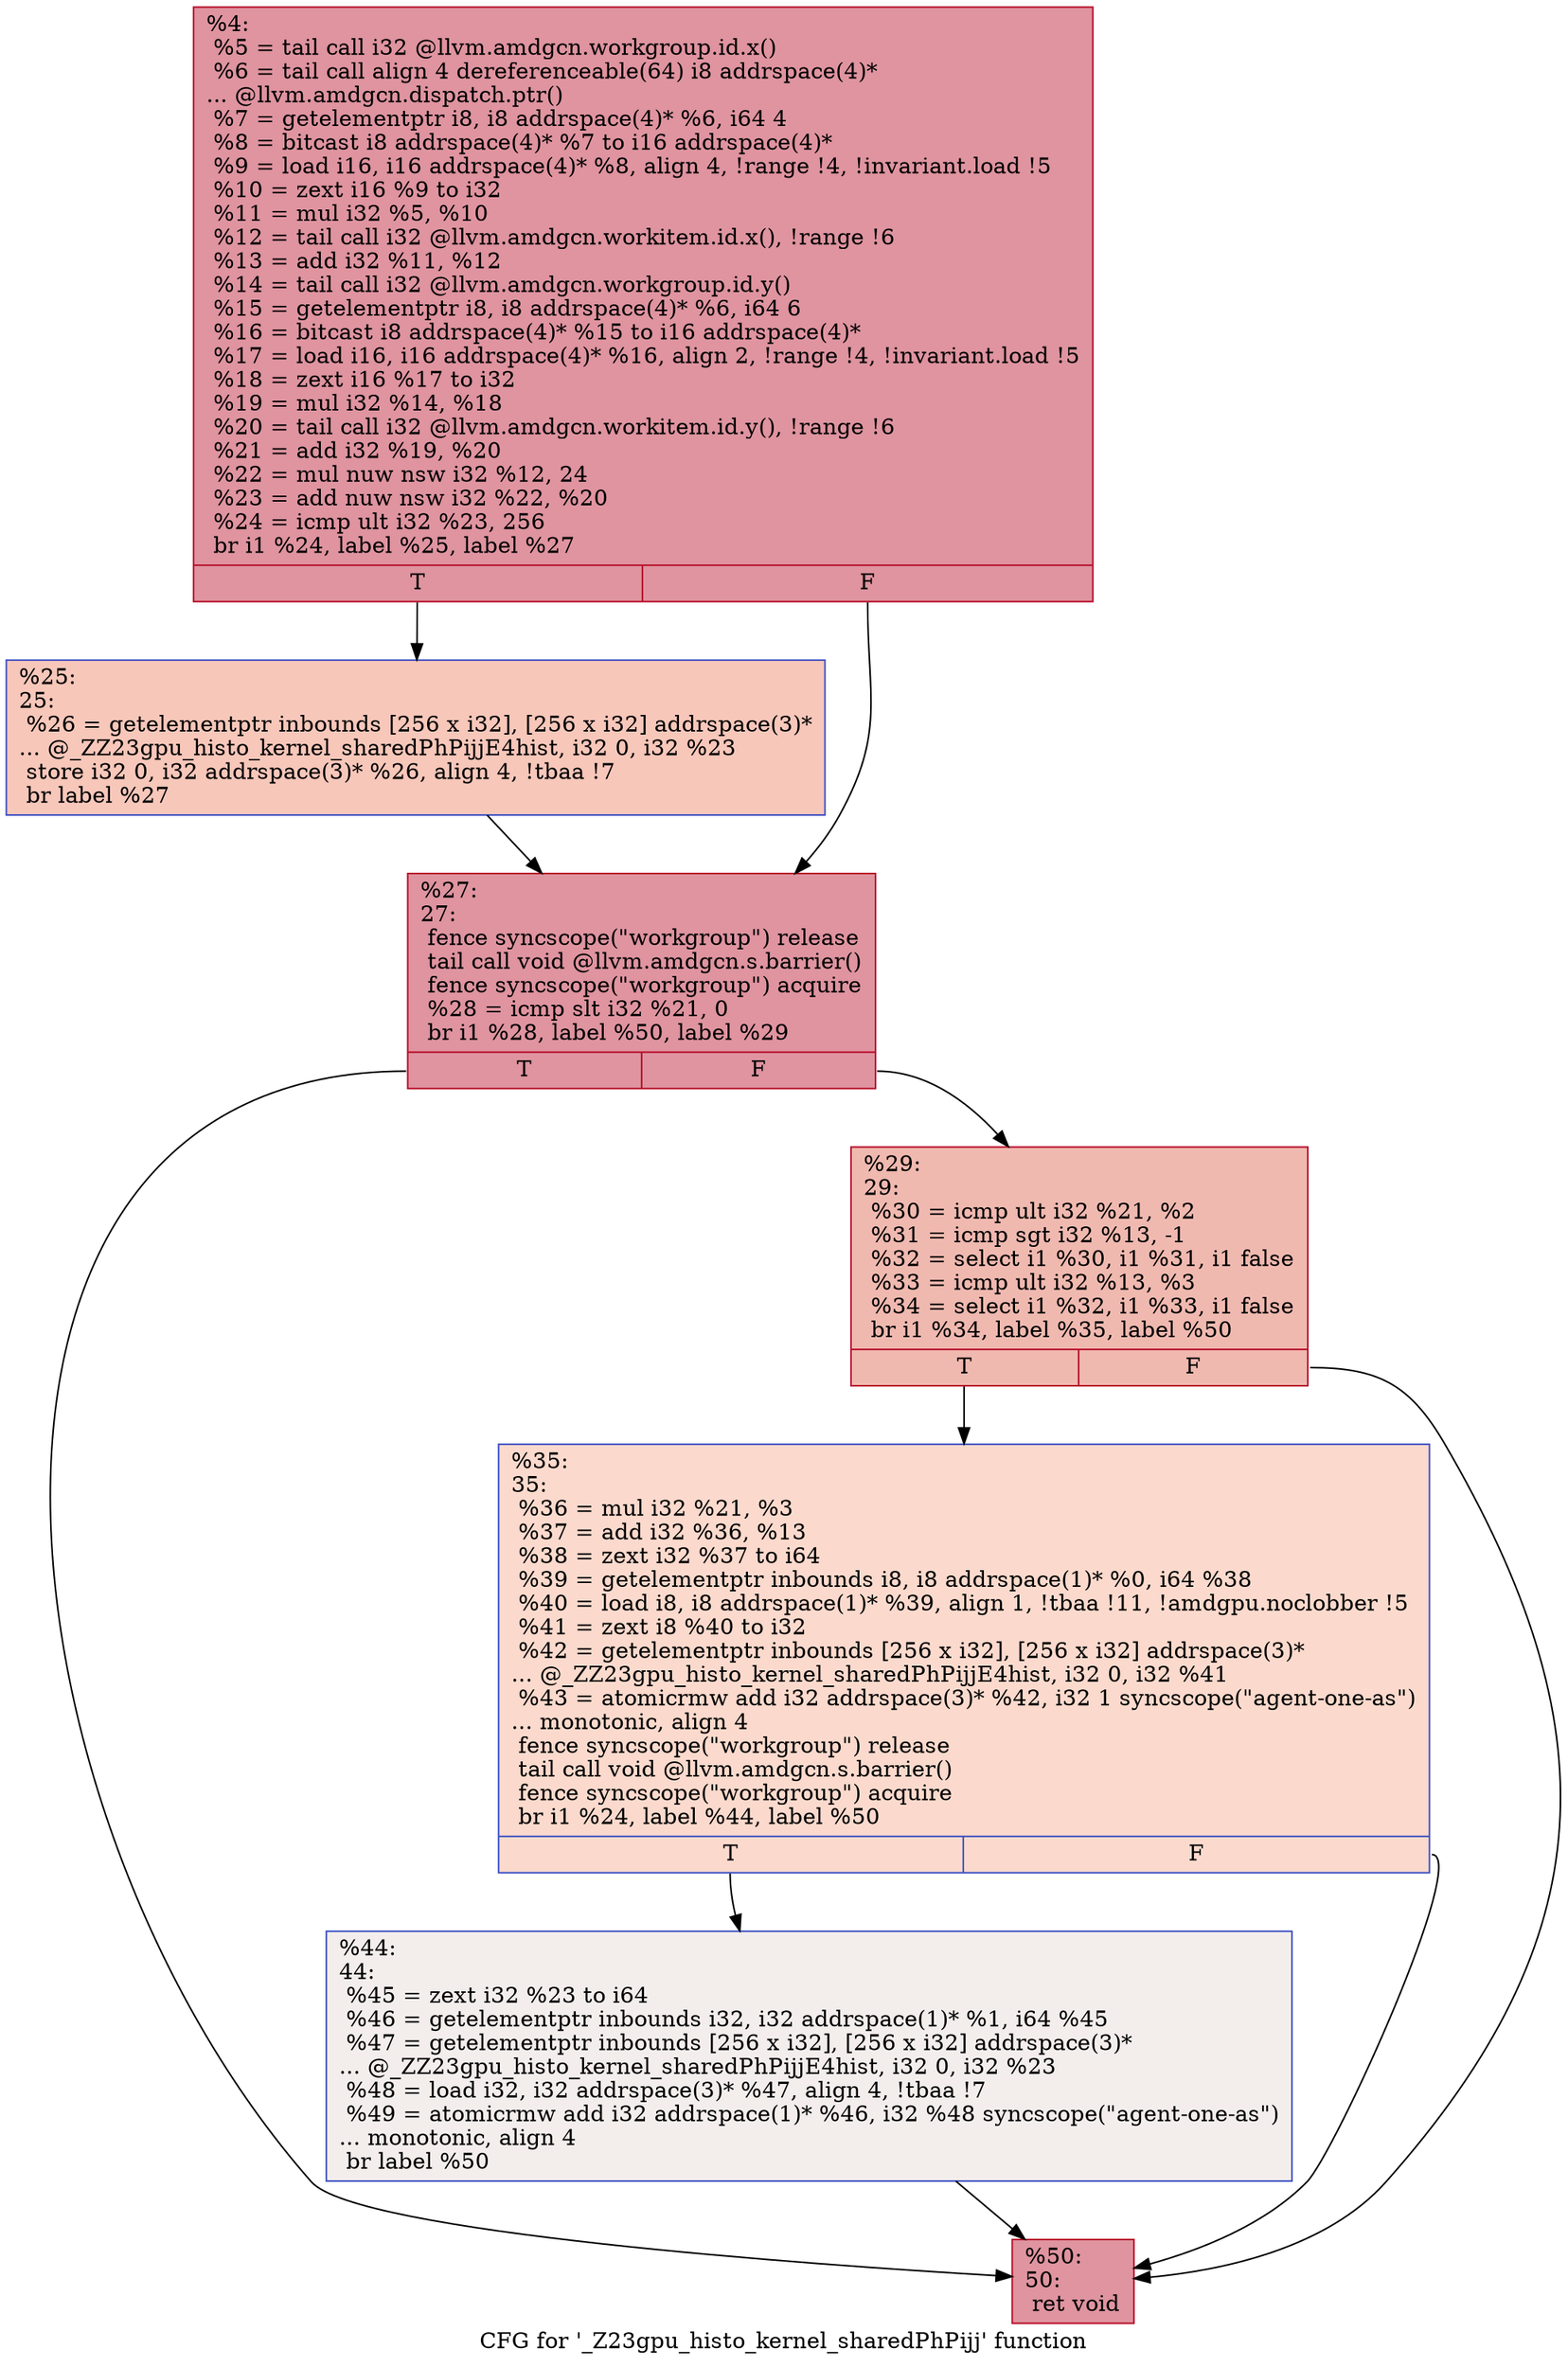 digraph "CFG for '_Z23gpu_histo_kernel_sharedPhPijj' function" {
	label="CFG for '_Z23gpu_histo_kernel_sharedPhPijj' function";

	Node0x62ac4f0 [shape=record,color="#b70d28ff", style=filled, fillcolor="#b70d2870",label="{%4:\l  %5 = tail call i32 @llvm.amdgcn.workgroup.id.x()\l  %6 = tail call align 4 dereferenceable(64) i8 addrspace(4)*\l... @llvm.amdgcn.dispatch.ptr()\l  %7 = getelementptr i8, i8 addrspace(4)* %6, i64 4\l  %8 = bitcast i8 addrspace(4)* %7 to i16 addrspace(4)*\l  %9 = load i16, i16 addrspace(4)* %8, align 4, !range !4, !invariant.load !5\l  %10 = zext i16 %9 to i32\l  %11 = mul i32 %5, %10\l  %12 = tail call i32 @llvm.amdgcn.workitem.id.x(), !range !6\l  %13 = add i32 %11, %12\l  %14 = tail call i32 @llvm.amdgcn.workgroup.id.y()\l  %15 = getelementptr i8, i8 addrspace(4)* %6, i64 6\l  %16 = bitcast i8 addrspace(4)* %15 to i16 addrspace(4)*\l  %17 = load i16, i16 addrspace(4)* %16, align 2, !range !4, !invariant.load !5\l  %18 = zext i16 %17 to i32\l  %19 = mul i32 %14, %18\l  %20 = tail call i32 @llvm.amdgcn.workitem.id.y(), !range !6\l  %21 = add i32 %19, %20\l  %22 = mul nuw nsw i32 %12, 24\l  %23 = add nuw nsw i32 %22, %20\l  %24 = icmp ult i32 %23, 256\l  br i1 %24, label %25, label %27\l|{<s0>T|<s1>F}}"];
	Node0x62ac4f0:s0 -> Node0x62affe0;
	Node0x62ac4f0:s1 -> Node0x62b0070;
	Node0x62affe0 [shape=record,color="#3d50c3ff", style=filled, fillcolor="#ec7f6370",label="{%25:\l25:                                               \l  %26 = getelementptr inbounds [256 x i32], [256 x i32] addrspace(3)*\l... @_ZZ23gpu_histo_kernel_sharedPhPijjE4hist, i32 0, i32 %23\l  store i32 0, i32 addrspace(3)* %26, align 4, !tbaa !7\l  br label %27\l}"];
	Node0x62affe0 -> Node0x62b0070;
	Node0x62b0070 [shape=record,color="#b70d28ff", style=filled, fillcolor="#b70d2870",label="{%27:\l27:                                               \l  fence syncscope(\"workgroup\") release\l  tail call void @llvm.amdgcn.s.barrier()\l  fence syncscope(\"workgroup\") acquire\l  %28 = icmp slt i32 %21, 0\l  br i1 %28, label %50, label %29\l|{<s0>T|<s1>F}}"];
	Node0x62b0070:s0 -> Node0x62b0810;
	Node0x62b0070:s1 -> Node0x62b08a0;
	Node0x62b08a0 [shape=record,color="#b70d28ff", style=filled, fillcolor="#de614d70",label="{%29:\l29:                                               \l  %30 = icmp ult i32 %21, %2\l  %31 = icmp sgt i32 %13, -1\l  %32 = select i1 %30, i1 %31, i1 false\l  %33 = icmp ult i32 %13, %3\l  %34 = select i1 %32, i1 %33, i1 false\l  br i1 %34, label %35, label %50\l|{<s0>T|<s1>F}}"];
	Node0x62b08a0:s0 -> Node0x62ae730;
	Node0x62b08a0:s1 -> Node0x62b0810;
	Node0x62ae730 [shape=record,color="#3d50c3ff", style=filled, fillcolor="#f7ac8e70",label="{%35:\l35:                                               \l  %36 = mul i32 %21, %3\l  %37 = add i32 %36, %13\l  %38 = zext i32 %37 to i64\l  %39 = getelementptr inbounds i8, i8 addrspace(1)* %0, i64 %38\l  %40 = load i8, i8 addrspace(1)* %39, align 1, !tbaa !11, !amdgpu.noclobber !5\l  %41 = zext i8 %40 to i32\l  %42 = getelementptr inbounds [256 x i32], [256 x i32] addrspace(3)*\l... @_ZZ23gpu_histo_kernel_sharedPhPijjE4hist, i32 0, i32 %41\l  %43 = atomicrmw add i32 addrspace(3)* %42, i32 1 syncscope(\"agent-one-as\")\l... monotonic, align 4\l  fence syncscope(\"workgroup\") release\l  tail call void @llvm.amdgcn.s.barrier()\l  fence syncscope(\"workgroup\") acquire\l  br i1 %24, label %44, label %50\l|{<s0>T|<s1>F}}"];
	Node0x62ae730:s0 -> Node0x62b1750;
	Node0x62ae730:s1 -> Node0x62b0810;
	Node0x62b1750 [shape=record,color="#3d50c3ff", style=filled, fillcolor="#e3d9d370",label="{%44:\l44:                                               \l  %45 = zext i32 %23 to i64\l  %46 = getelementptr inbounds i32, i32 addrspace(1)* %1, i64 %45\l  %47 = getelementptr inbounds [256 x i32], [256 x i32] addrspace(3)*\l... @_ZZ23gpu_histo_kernel_sharedPhPijjE4hist, i32 0, i32 %23\l  %48 = load i32, i32 addrspace(3)* %47, align 4, !tbaa !7\l  %49 = atomicrmw add i32 addrspace(1)* %46, i32 %48 syncscope(\"agent-one-as\")\l... monotonic, align 4\l  br label %50\l}"];
	Node0x62b1750 -> Node0x62b0810;
	Node0x62b0810 [shape=record,color="#b70d28ff", style=filled, fillcolor="#b70d2870",label="{%50:\l50:                                               \l  ret void\l}"];
}
